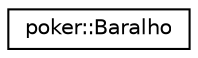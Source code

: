 digraph "Gráfico de Hierarquia de Classes"
{
  edge [fontname="Helvetica",fontsize="10",labelfontname="Helvetica",labelfontsize="10"];
  node [fontname="Helvetica",fontsize="10",shape=record];
  rankdir="LR";
  Node0 [label="poker::Baralho",height=0.2,width=0.4,color="black", fillcolor="white", style="filled",URL="$classpoker_1_1Baralho.html"];
}
